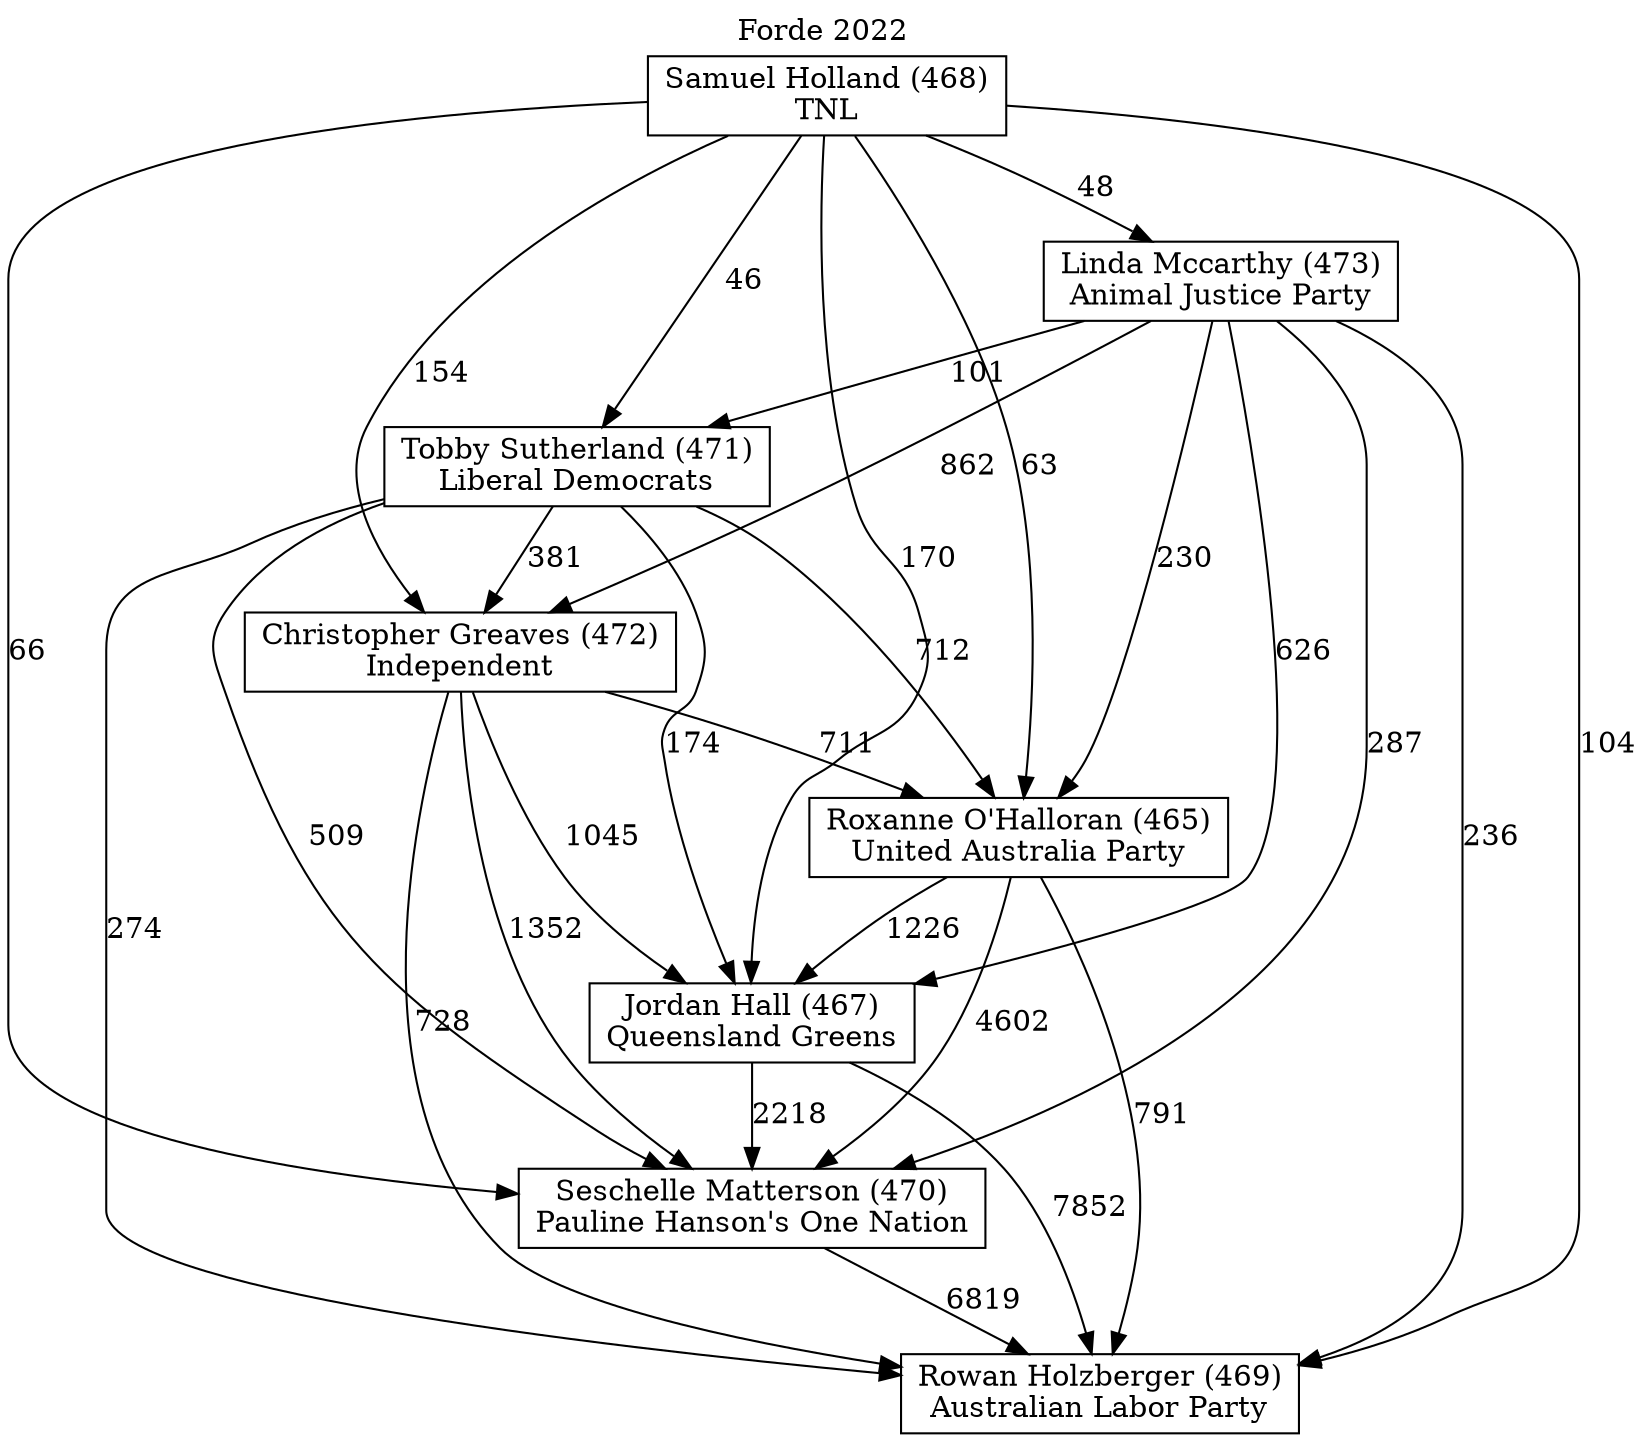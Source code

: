 // House preference flow
digraph "Rowan Holzberger (469)_Forde_2022" {
	graph [label="Forde 2022" labelloc=t mclimit=10]
	node [shape=box]
	"Jordan Hall (467)" [label="Jordan Hall (467)
Queensland Greens"]
	"Roxanne O'Halloran (465)" [label="Roxanne O'Halloran (465)
United Australia Party"]
	"Seschelle Matterson (470)" [label="Seschelle Matterson (470)
Pauline Hanson's One Nation"]
	"Rowan Holzberger (469)" [label="Rowan Holzberger (469)
Australian Labor Party"]
	"Linda Mccarthy (473)" [label="Linda Mccarthy (473)
Animal Justice Party"]
	"Tobby Sutherland (471)" [label="Tobby Sutherland (471)
Liberal Democrats"]
	"Christopher Greaves (472)" [label="Christopher Greaves (472)
Independent"]
	"Samuel Holland (468)" [label="Samuel Holland (468)
TNL"]
	"Samuel Holland (468)" -> "Linda Mccarthy (473)" [label=48]
	"Seschelle Matterson (470)" -> "Rowan Holzberger (469)" [label=6819]
	"Linda Mccarthy (473)" -> "Jordan Hall (467)" [label=626]
	"Tobby Sutherland (471)" -> "Rowan Holzberger (469)" [label=274]
	"Christopher Greaves (472)" -> "Rowan Holzberger (469)" [label=728]
	"Samuel Holland (468)" -> "Christopher Greaves (472)" [label=154]
	"Jordan Hall (467)" -> "Seschelle Matterson (470)" [label=2218]
	"Tobby Sutherland (471)" -> "Roxanne O'Halloran (465)" [label=712]
	"Linda Mccarthy (473)" -> "Roxanne O'Halloran (465)" [label=230]
	"Jordan Hall (467)" -> "Rowan Holzberger (469)" [label=7852]
	"Christopher Greaves (472)" -> "Jordan Hall (467)" [label=1045]
	"Christopher Greaves (472)" -> "Roxanne O'Halloran (465)" [label=711]
	"Tobby Sutherland (471)" -> "Jordan Hall (467)" [label=174]
	"Roxanne O'Halloran (465)" -> "Rowan Holzberger (469)" [label=791]
	"Samuel Holland (468)" -> "Seschelle Matterson (470)" [label=66]
	"Tobby Sutherland (471)" -> "Christopher Greaves (472)" [label=381]
	"Samuel Holland (468)" -> "Tobby Sutherland (471)" [label=46]
	"Roxanne O'Halloran (465)" -> "Seschelle Matterson (470)" [label=4602]
	"Samuel Holland (468)" -> "Roxanne O'Halloran (465)" [label=63]
	"Christopher Greaves (472)" -> "Seschelle Matterson (470)" [label=1352]
	"Linda Mccarthy (473)" -> "Seschelle Matterson (470)" [label=287]
	"Linda Mccarthy (473)" -> "Tobby Sutherland (471)" [label=101]
	"Tobby Sutherland (471)" -> "Seschelle Matterson (470)" [label=509]
	"Roxanne O'Halloran (465)" -> "Jordan Hall (467)" [label=1226]
	"Linda Mccarthy (473)" -> "Christopher Greaves (472)" [label=862]
	"Samuel Holland (468)" -> "Jordan Hall (467)" [label=170]
	"Linda Mccarthy (473)" -> "Rowan Holzberger (469)" [label=236]
	"Samuel Holland (468)" -> "Rowan Holzberger (469)" [label=104]
}
